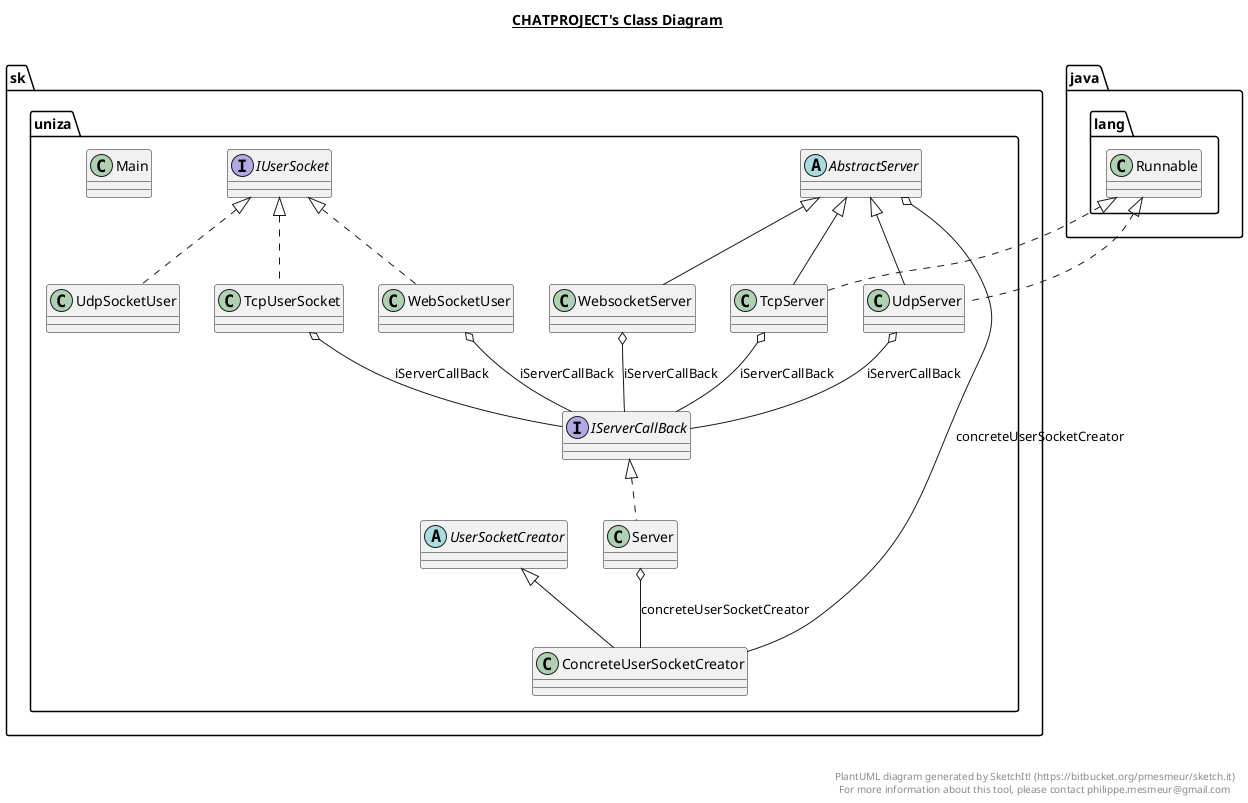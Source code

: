 @startuml

title __CHATPROJECT's Class Diagram__\n

  namespace sk.uniza {
    abstract class sk.uniza.AbstractServer {
    }
  }
  

  namespace sk.uniza {
    class sk.uniza.ConcreteUserSocketCreator {
    }
  }
  

  namespace sk.uniza {
    interface sk.uniza.IServerCallBack {
    }
  }
  

  namespace sk.uniza {
    interface sk.uniza.IUserSocket {
    }
  }
  

  namespace sk.uniza {
    class sk.uniza.Main {
    }
  }
  

  namespace sk.uniza {
    class sk.uniza.Server {
    }
  }
  

  namespace sk.uniza {
    class sk.uniza.TcpServer {
    }
  }
  

  namespace sk.uniza {
    class sk.uniza.TcpUserSocket {
    }
  }
  

  namespace sk.uniza {
    class sk.uniza.UdpServer {
    }
  }
  

  namespace sk.uniza {
    class sk.uniza.UdpSocketUser {
    }
  }
  

  namespace sk.uniza {
    abstract class sk.uniza.UserSocketCreator {
    }
  }
  

  namespace sk.uniza {
    class sk.uniza.WebSocketUser {
    }
  }
  

  namespace sk.uniza {
    class sk.uniza.WebsocketServer {
    }
  }
  

  sk.uniza.AbstractServer o-- sk.uniza.ConcreteUserSocketCreator : concreteUserSocketCreator
  sk.uniza.ConcreteUserSocketCreator -up-|> sk.uniza.UserSocketCreator
  sk.uniza.Server .up.|> sk.uniza.IServerCallBack
  sk.uniza.Server o-- sk.uniza.ConcreteUserSocketCreator : concreteUserSocketCreator
  sk.uniza.TcpServer .up.|> java.lang.Runnable
  sk.uniza.TcpServer -up-|> sk.uniza.AbstractServer
  sk.uniza.TcpServer o-- sk.uniza.IServerCallBack : iServerCallBack
  sk.uniza.TcpUserSocket .up.|> sk.uniza.IUserSocket
  sk.uniza.TcpUserSocket o-- sk.uniza.IServerCallBack : iServerCallBack
  sk.uniza.UdpServer .up.|> java.lang.Runnable
  sk.uniza.UdpServer -up-|> sk.uniza.AbstractServer
  sk.uniza.UdpServer o-- sk.uniza.IServerCallBack : iServerCallBack
  sk.uniza.UdpSocketUser .up.|> sk.uniza.IUserSocket
  sk.uniza.WebSocketUser .up.|> sk.uniza.IUserSocket
  sk.uniza.WebSocketUser o-- sk.uniza.IServerCallBack : iServerCallBack
  sk.uniza.WebsocketServer -up-|> sk.uniza.AbstractServer
  sk.uniza.WebsocketServer o-- sk.uniza.IServerCallBack : iServerCallBack
  sk.uniza.WebsocketServer o-- sk.uniza.WebsocketServer.InnerWebSocketServer : proxyWebSocketServer


right footer


PlantUML diagram generated by SketchIt! (https://bitbucket.org/pmesmeur/sketch.it)
For more information about this tool, please contact philippe.mesmeur@gmail.com
endfooter

@enduml
